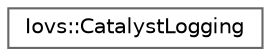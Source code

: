 digraph "Graphical Class Hierarchy"
{
 // INTERACTIVE_SVG=YES
 // LATEX_PDF_SIZE
  bgcolor="transparent";
  edge [fontname=Helvetica,fontsize=10,labelfontname=Helvetica,labelfontsize=10];
  node [fontname=Helvetica,fontsize=10,shape=box,height=0.2,width=0.4];
  rankdir="LR";
  Node0 [id="Node000000",label="Iovs::CatalystLogging",height=0.2,width=0.4,color="grey40", fillcolor="white", style="filled",URL="$classIovs_1_1CatalystLogging.html",tooltip=" "];
}

